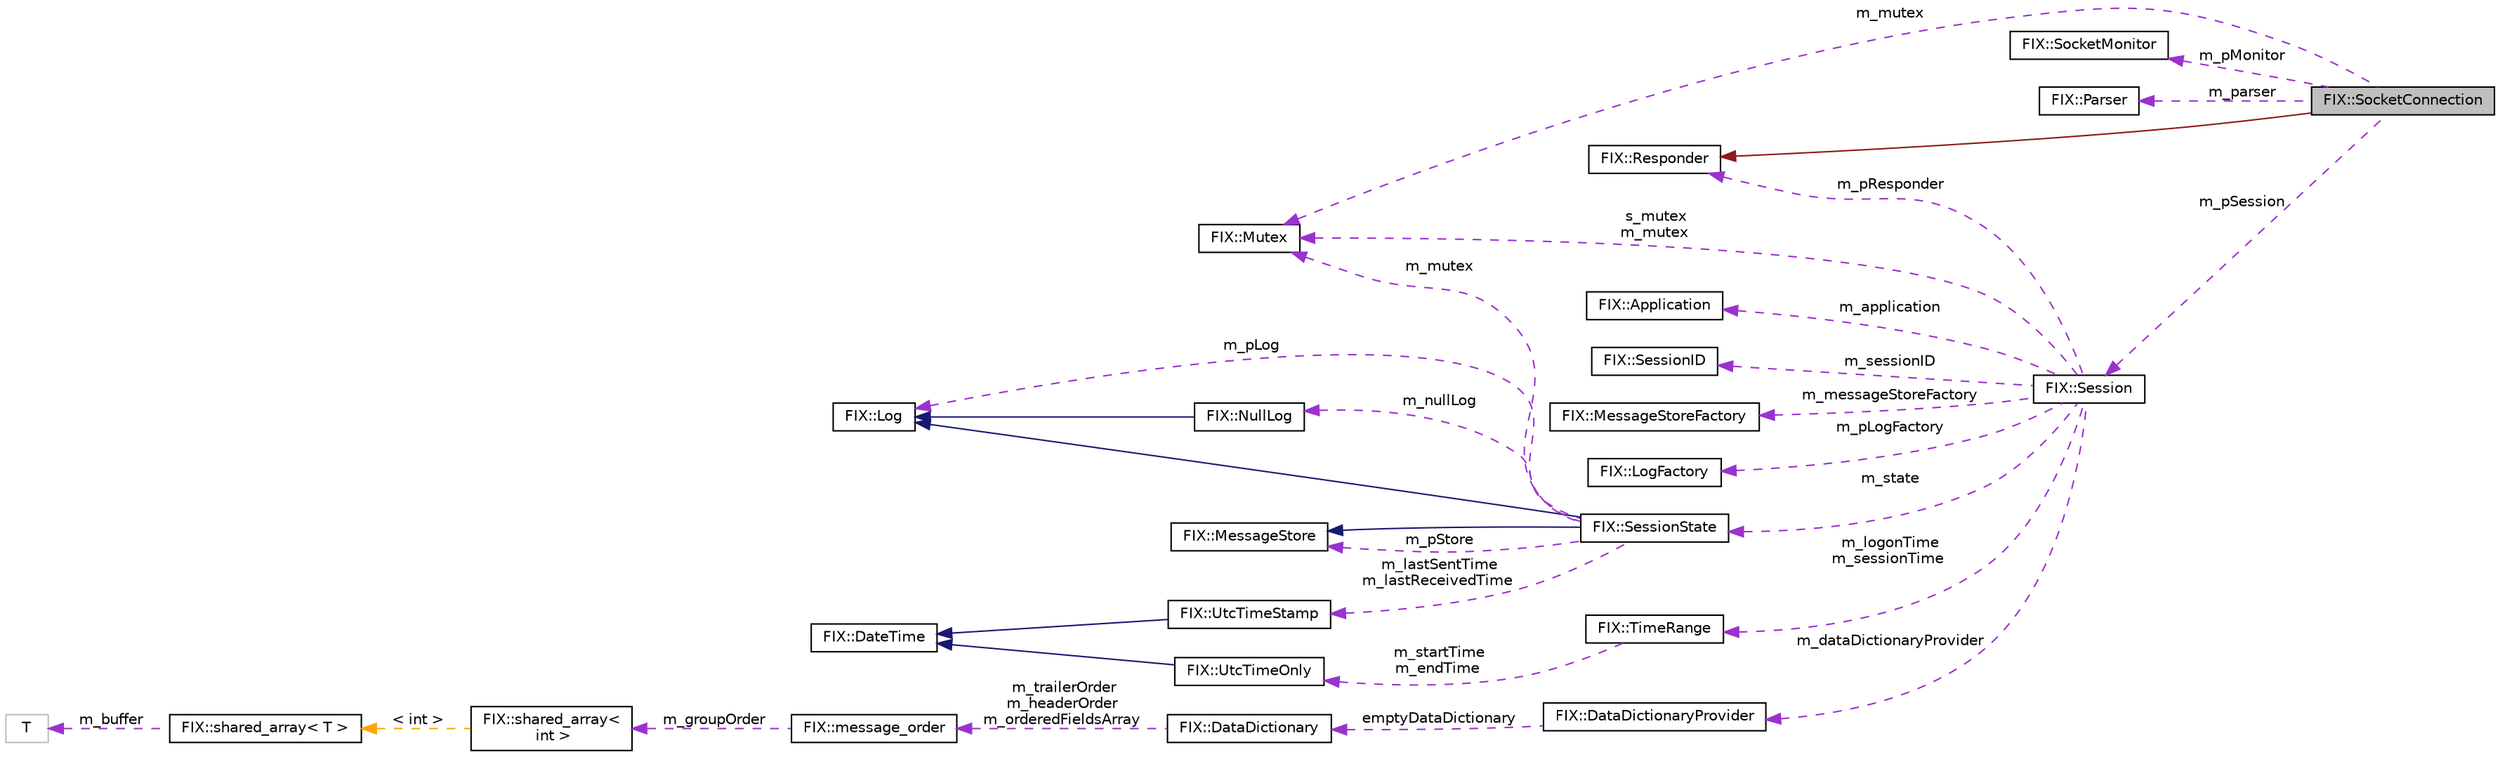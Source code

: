 digraph "FIX::SocketConnection"
{
  edge [fontname="Helvetica",fontsize="10",labelfontname="Helvetica",labelfontsize="10"];
  node [fontname="Helvetica",fontsize="10",shape=record];
  rankdir="LR";
  Node2 [label="FIX::SocketConnection",height=0.2,width=0.4,color="black", fillcolor="grey75", style="filled", fontcolor="black"];
  Node3 -> Node2 [dir="back",color="firebrick4",fontsize="10",style="solid",fontname="Helvetica"];
  Node3 [label="FIX::Responder",height=0.2,width=0.4,color="black", fillcolor="white", style="filled",URL="$class_f_i_x_1_1_responder.html",tooltip="Interface implements sending on and disconnecting a transport. "];
  Node4 -> Node2 [dir="back",color="darkorchid3",fontsize="10",style="dashed",label=" m_pMonitor" ,fontname="Helvetica"];
  Node4 [label="FIX::SocketMonitor",height=0.2,width=0.4,color="black", fillcolor="white", style="filled",URL="$class_f_i_x_1_1_socket_monitor.html",tooltip="Monitors events on a collection of sockets. "];
  Node5 -> Node2 [dir="back",color="darkorchid3",fontsize="10",style="dashed",label=" m_parser" ,fontname="Helvetica"];
  Node5 [label="FIX::Parser",height=0.2,width=0.4,color="black", fillcolor="white", style="filled",URL="$class_f_i_x_1_1_parser.html",tooltip="Parses FIX messages off an input stream. "];
  Node6 -> Node2 [dir="back",color="darkorchid3",fontsize="10",style="dashed",label=" m_mutex" ,fontname="Helvetica"];
  Node6 [label="FIX::Mutex",height=0.2,width=0.4,color="black", fillcolor="white", style="filled",URL="$class_f_i_x_1_1_mutex.html",tooltip="Portable implementation of a mutex. "];
  Node7 -> Node2 [dir="back",color="darkorchid3",fontsize="10",style="dashed",label=" m_pSession" ,fontname="Helvetica"];
  Node7 [label="FIX::Session",height=0.2,width=0.4,color="black", fillcolor="white", style="filled",URL="$class_f_i_x_1_1_session.html",tooltip="Maintains the state and implements the logic of a FIX session. "];
  Node8 -> Node7 [dir="back",color="darkorchid3",fontsize="10",style="dashed",label=" m_state" ,fontname="Helvetica"];
  Node8 [label="FIX::SessionState",height=0.2,width=0.4,color="black", fillcolor="white", style="filled",URL="$class_f_i_x_1_1_session_state.html",tooltip="Maintains all of state for the Session class. "];
  Node9 -> Node8 [dir="back",color="midnightblue",fontsize="10",style="solid",fontname="Helvetica"];
  Node9 [label="FIX::MessageStore",height=0.2,width=0.4,color="black", fillcolor="white", style="filled",URL="$class_f_i_x_1_1_message_store.html",tooltip="This interface must be implemented to store and retrieve messages and sequence numbers. "];
  Node10 -> Node8 [dir="back",color="midnightblue",fontsize="10",style="solid",fontname="Helvetica"];
  Node10 [label="FIX::Log",height=0.2,width=0.4,color="black", fillcolor="white", style="filled",URL="$class_f_i_x_1_1_log.html",tooltip="This interface must be implemented to log messages and events. "];
  Node10 -> Node8 [dir="back",color="darkorchid3",fontsize="10",style="dashed",label=" m_pLog" ,fontname="Helvetica"];
  Node11 -> Node8 [dir="back",color="darkorchid3",fontsize="10",style="dashed",label=" m_lastSentTime\nm_lastReceivedTime" ,fontname="Helvetica"];
  Node11 [label="FIX::UtcTimeStamp",height=0.2,width=0.4,color="black", fillcolor="white", style="filled",URL="$class_f_i_x_1_1_utc_time_stamp.html",tooltip="Date and Time represented in UTC. "];
  Node12 -> Node11 [dir="back",color="midnightblue",fontsize="10",style="solid",fontname="Helvetica"];
  Node12 [label="FIX::DateTime",height=0.2,width=0.4,color="black", fillcolor="white", style="filled",URL="$struct_f_i_x_1_1_date_time.html"];
  Node9 -> Node8 [dir="back",color="darkorchid3",fontsize="10",style="dashed",label=" m_pStore" ,fontname="Helvetica"];
  Node13 -> Node8 [dir="back",color="darkorchid3",fontsize="10",style="dashed",label=" m_nullLog" ,fontname="Helvetica"];
  Node13 [label="FIX::NullLog",height=0.2,width=0.4,color="black", fillcolor="white", style="filled",URL="$class_f_i_x_1_1_null_log.html",tooltip="Null implementation of Log. "];
  Node10 -> Node13 [dir="back",color="midnightblue",fontsize="10",style="solid",fontname="Helvetica"];
  Node6 -> Node8 [dir="back",color="darkorchid3",fontsize="10",style="dashed",label=" m_mutex" ,fontname="Helvetica"];
  Node14 -> Node7 [dir="back",color="darkorchid3",fontsize="10",style="dashed",label=" m_application" ,fontname="Helvetica"];
  Node14 [label="FIX::Application",height=0.2,width=0.4,color="black", fillcolor="white", style="filled",URL="$class_f_i_x_1_1_application.html",tooltip="This interface must be implemented to define what your FIX application does. "];
  Node15 -> Node7 [dir="back",color="darkorchid3",fontsize="10",style="dashed",label=" m_sessionID" ,fontname="Helvetica"];
  Node15 [label="FIX::SessionID",height=0.2,width=0.4,color="black", fillcolor="white", style="filled",URL="$class_f_i_x_1_1_session_i_d.html",tooltip="Unique session id consists of BeginString, SenderCompID and TargetCompID. "];
  Node3 -> Node7 [dir="back",color="darkorchid3",fontsize="10",style="dashed",label=" m_pResponder" ,fontname="Helvetica"];
  Node16 -> Node7 [dir="back",color="darkorchid3",fontsize="10",style="dashed",label=" m_messageStoreFactory" ,fontname="Helvetica"];
  Node16 [label="FIX::MessageStoreFactory",height=0.2,width=0.4,color="black", fillcolor="white", style="filled",URL="$class_f_i_x_1_1_message_store_factory.html",tooltip="This interface must be implemented to create a MessageStore. "];
  Node17 -> Node7 [dir="back",color="darkorchid3",fontsize="10",style="dashed",label=" m_dataDictionaryProvider" ,fontname="Helvetica"];
  Node17 [label="FIX::DataDictionaryProvider",height=0.2,width=0.4,color="black", fillcolor="white", style="filled",URL="$class_f_i_x_1_1_data_dictionary_provider.html",tooltip="Queries for DataDictionary based on appropriate version of FIX. "];
  Node18 -> Node17 [dir="back",color="darkorchid3",fontsize="10",style="dashed",label=" emptyDataDictionary" ,fontname="Helvetica"];
  Node18 [label="FIX::DataDictionary",height=0.2,width=0.4,color="black", fillcolor="white", style="filled",URL="$class_f_i_x_1_1_data_dictionary.html",tooltip="Represents a data dictionary for a version of FIX. "];
  Node19 -> Node18 [dir="back",color="darkorchid3",fontsize="10",style="dashed",label=" m_trailerOrder\nm_headerOrder\nm_orderedFieldsArray" ,fontname="Helvetica"];
  Node19 [label="FIX::message_order",height=0.2,width=0.4,color="black", fillcolor="white", style="filled",URL="$struct_f_i_x_1_1message__order.html",tooltip="Sorts fields in header, normal, or trailer order. "];
  Node20 -> Node19 [dir="back",color="darkorchid3",fontsize="10",style="dashed",label=" m_groupOrder" ,fontname="Helvetica"];
  Node20 [label="FIX::shared_array\<\l int \>",height=0.2,width=0.4,color="black", fillcolor="white", style="filled",URL="$class_f_i_x_1_1shared__array.html"];
  Node21 -> Node20 [dir="back",color="orange",fontsize="10",style="dashed",label=" \< int \>" ,fontname="Helvetica"];
  Node21 [label="FIX::shared_array\< T \>",height=0.2,width=0.4,color="black", fillcolor="white", style="filled",URL="$class_f_i_x_1_1shared__array.html",tooltip="Shared array with atomic reference count. "];
  Node22 -> Node21 [dir="back",color="darkorchid3",fontsize="10",style="dashed",label=" m_buffer" ,fontname="Helvetica"];
  Node22 [label="T",height=0.2,width=0.4,color="grey75", fillcolor="white", style="filled"];
  Node23 -> Node7 [dir="back",color="darkorchid3",fontsize="10",style="dashed",label=" m_pLogFactory" ,fontname="Helvetica"];
  Node23 [label="FIX::LogFactory",height=0.2,width=0.4,color="black", fillcolor="white", style="filled",URL="$class_f_i_x_1_1_log_factory.html",tooltip="This interface must be implemented to create a Log. "];
  Node24 -> Node7 [dir="back",color="darkorchid3",fontsize="10",style="dashed",label=" m_logonTime\nm_sessionTime" ,fontname="Helvetica"];
  Node24 [label="FIX::TimeRange",height=0.2,width=0.4,color="black", fillcolor="white", style="filled",URL="$class_f_i_x_1_1_time_range.html",tooltip="Keeps track of when session is active. "];
  Node25 -> Node24 [dir="back",color="darkorchid3",fontsize="10",style="dashed",label=" m_startTime\nm_endTime" ,fontname="Helvetica"];
  Node25 [label="FIX::UtcTimeOnly",height=0.2,width=0.4,color="black", fillcolor="white", style="filled",URL="$class_f_i_x_1_1_utc_time_only.html",tooltip="Time only represented in UTC. "];
  Node12 -> Node25 [dir="back",color="midnightblue",fontsize="10",style="solid",fontname="Helvetica"];
  Node6 -> Node7 [dir="back",color="darkorchid3",fontsize="10",style="dashed",label=" s_mutex\nm_mutex" ,fontname="Helvetica"];
}
